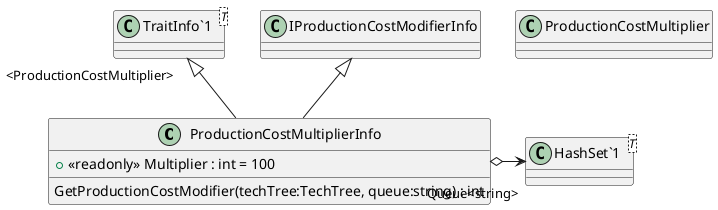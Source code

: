 @startuml
class ProductionCostMultiplierInfo {
    + <<readonly>> Multiplier : int = 100
    GetProductionCostModifier(techTree:TechTree, queue:string) : int
}
class ProductionCostMultiplier {
}
class "TraitInfo`1"<T> {
}
class "HashSet`1"<T> {
}
"TraitInfo`1" "<ProductionCostMultiplier>" <|-- ProductionCostMultiplierInfo
IProductionCostModifierInfo <|-- ProductionCostMultiplierInfo
ProductionCostMultiplierInfo o-> "Queue<string>" "HashSet`1"
@enduml
